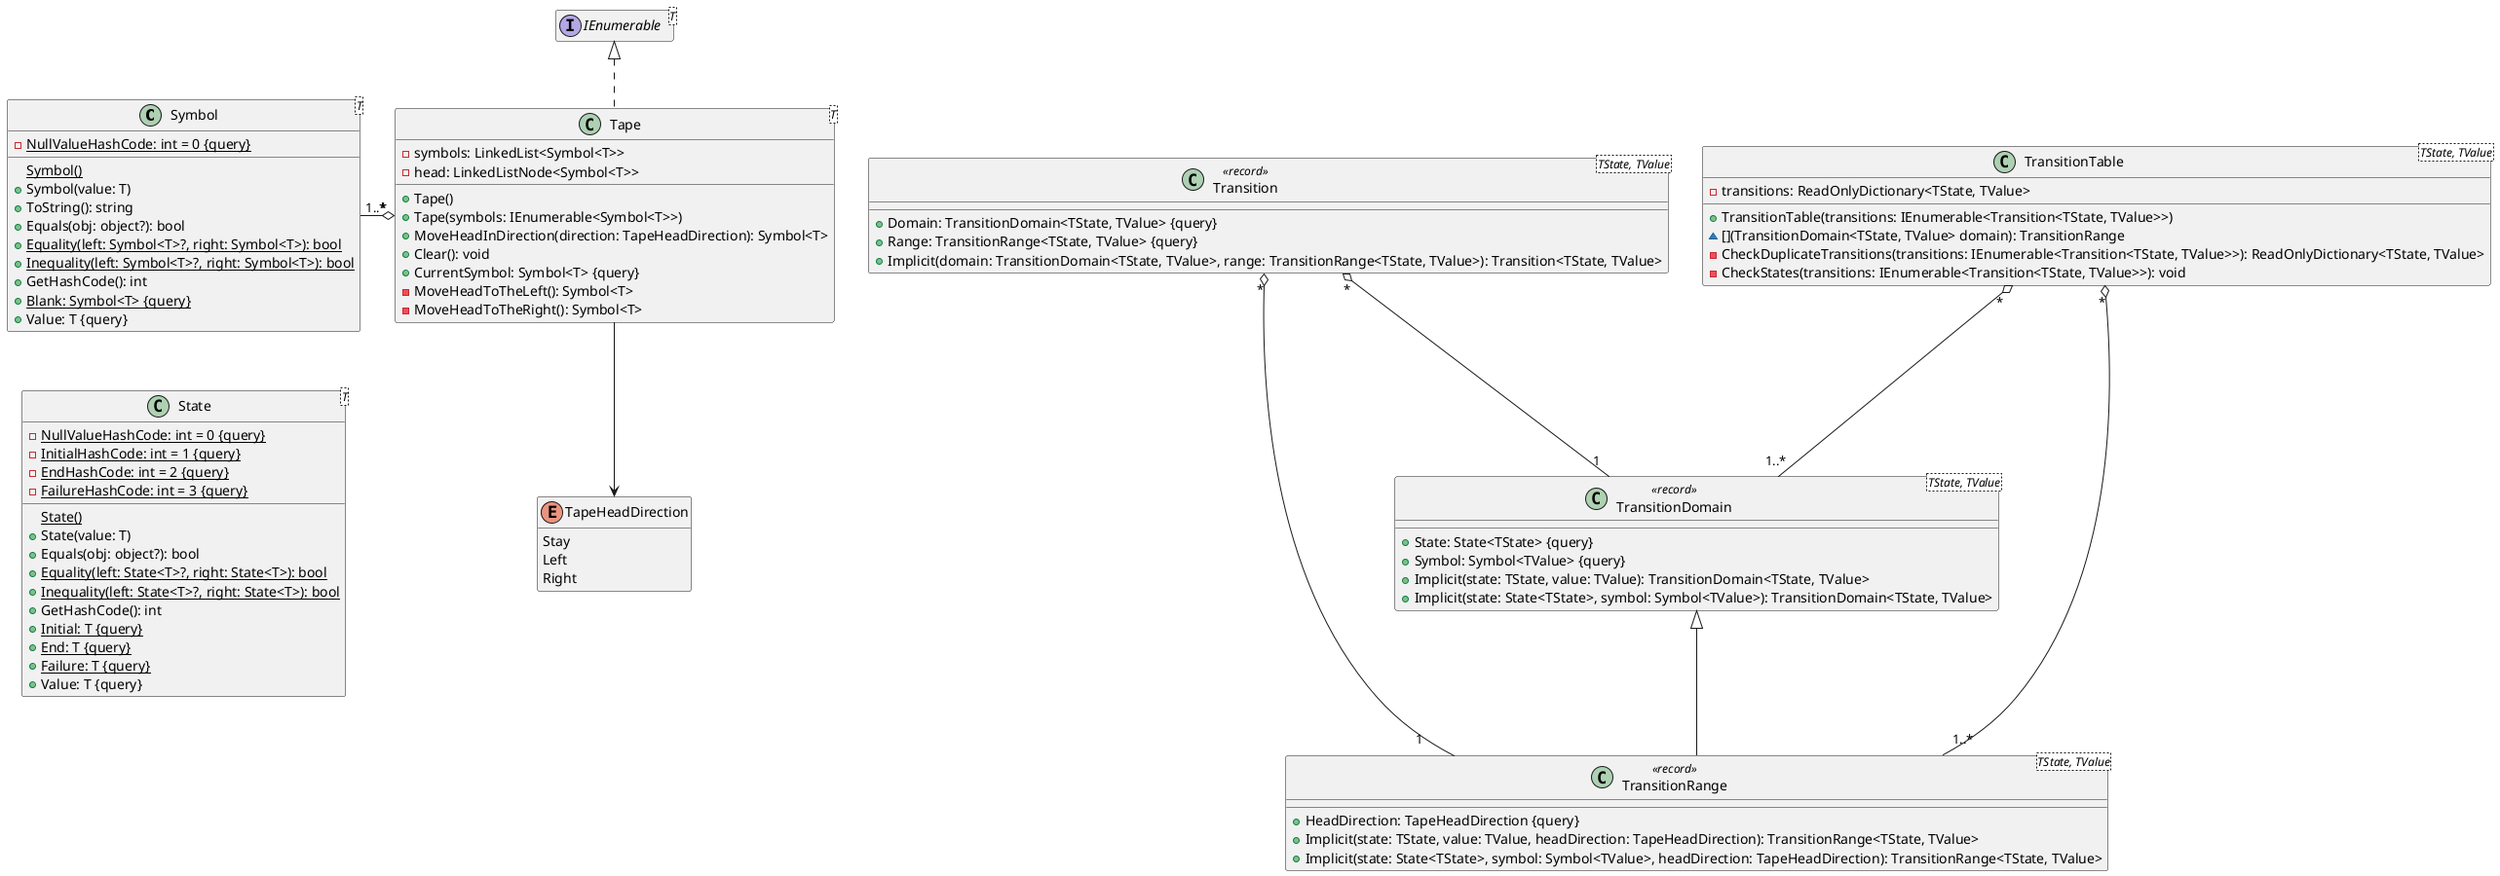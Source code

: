 @startuml classes
hide interface empty members
hide enum empty members

class "Symbol<T>" as Symbol {
    -{static} NullValueHashCode: int = 0 {query}    
    {static} Symbol()
    +Symbol(value: T)
    +ToString(): string
    +Equals(obj: object?): bool
    +{static} Equality(left: Symbol<T>?, right: Symbol<T>): bool
    +{static} Inequality(left: Symbol<T>?, right: Symbol<T>): bool
    +GetHashCode(): int
    +{method} {static} Blank: Symbol<T> {query}
    +{method} Value: T {query}
}

class "State<T>" as State {
    -{static} NullValueHashCode: int = 0 {query}
    -{static} InitialHashCode: int = 1 {query}
    -{static} EndHashCode: int = 2 {query}
    -{static} FailureHashCode: int = 3 {query}
    {static} State()
    +State(value: T)
    +Equals(obj: object?): bool
    +{static} Equality(left: State<T>?, right: State<T>): bool
    +{static} Inequality(left: State<T>?, right: State<T>): bool
    +GetHashCode(): int
    +{method} {static} Initial: T {query}
    +{method} {static} End: T {query}
    +{method} {static} Failure: T {query}
    +{method} Value: T {query}
}

Symbol -[hidden]- State

enum TapeHeadDirection {
    Stay
    Left
    Right
}

class "Tape<T>" as Tape {
    -symbols: LinkedList<Symbol<T>>
    -head: LinkedListNode<Symbol<T>>
    +Tape()
    +Tape(symbols: IEnumerable<Symbol<T>>)
    +MoveHeadInDirection(direction: TapeHeadDirection): Symbol<T>
    +Clear(): void
    +{method} CurrentSymbol: Symbol<T> {query}
    -MoveHeadToTheLeft(): Symbol<T>
    -MoveHeadToTheRight(): Symbol<T>
}

Tape "*" o-left- "1..*" Symbol
interface "IEnumerable<T>" as IEnumerable
IEnumerable <|.. Tape
Tape --> TapeHeadDirection


class "TransitionDomain<TState, TValue>" as TransitionDomain << record >> {
    +{method} State: State<TState> {query}
    +{method} Symbol: Symbol<TValue> {query}
    +Implicit(state: TState, value: TValue): TransitionDomain<TState, TValue>
    +Implicit(state: State<TState>, symbol: Symbol<TValue>): TransitionDomain<TState, TValue>
}

class "TransitionRange<TState, TValue>" as TransitionRange << record >> {
    +{method} HeadDirection: TapeHeadDirection {query}
    +Implicit(state: TState, value: TValue, headDirection: TapeHeadDirection): TransitionRange<TState, TValue>
    +Implicit(state: State<TState>, symbol: Symbol<TValue>, headDirection: TapeHeadDirection): TransitionRange<TState, TValue>
}

class "Transition<TState, TValue>" as Transition << record >> {
    +{method} Domain: TransitionDomain<TState, TValue> {query}
    +{method} Range: TransitionRange<TState, TValue> {query}
    +Implicit(domain: TransitionDomain<TState, TValue>, range: TransitionRange<TState, TValue>): Transition<TState, TValue>
}


class "TransitionTable<TState, TValue>" as TransitionTable {
    -transitions: ReadOnlyDictionary<TState, TValue>
    +TransitionTable(transitions: IEnumerable<Transition<TState, TValue>>)
    ~[](TransitionDomain<TState, TValue> domain): TransitionRange
    -CheckDuplicateTransitions(transitions: IEnumerable<Transition<TState, TValue>>): ReadOnlyDictionary<TState, TValue>
    -CheckStates(transitions: IEnumerable<Transition<TState, TValue>>): void
}


TransitionDomain <|-- TransitionRange
Transition "*" o-- "1" TransitionDomain
Transition "*" o-- "1" TransitionRange
TransitionTable "*" o-- "1..*" TransitionDomain
TransitionTable "*" o-- "1..*" TransitionRange

Tape -[hidden]right- Transition

@enduml